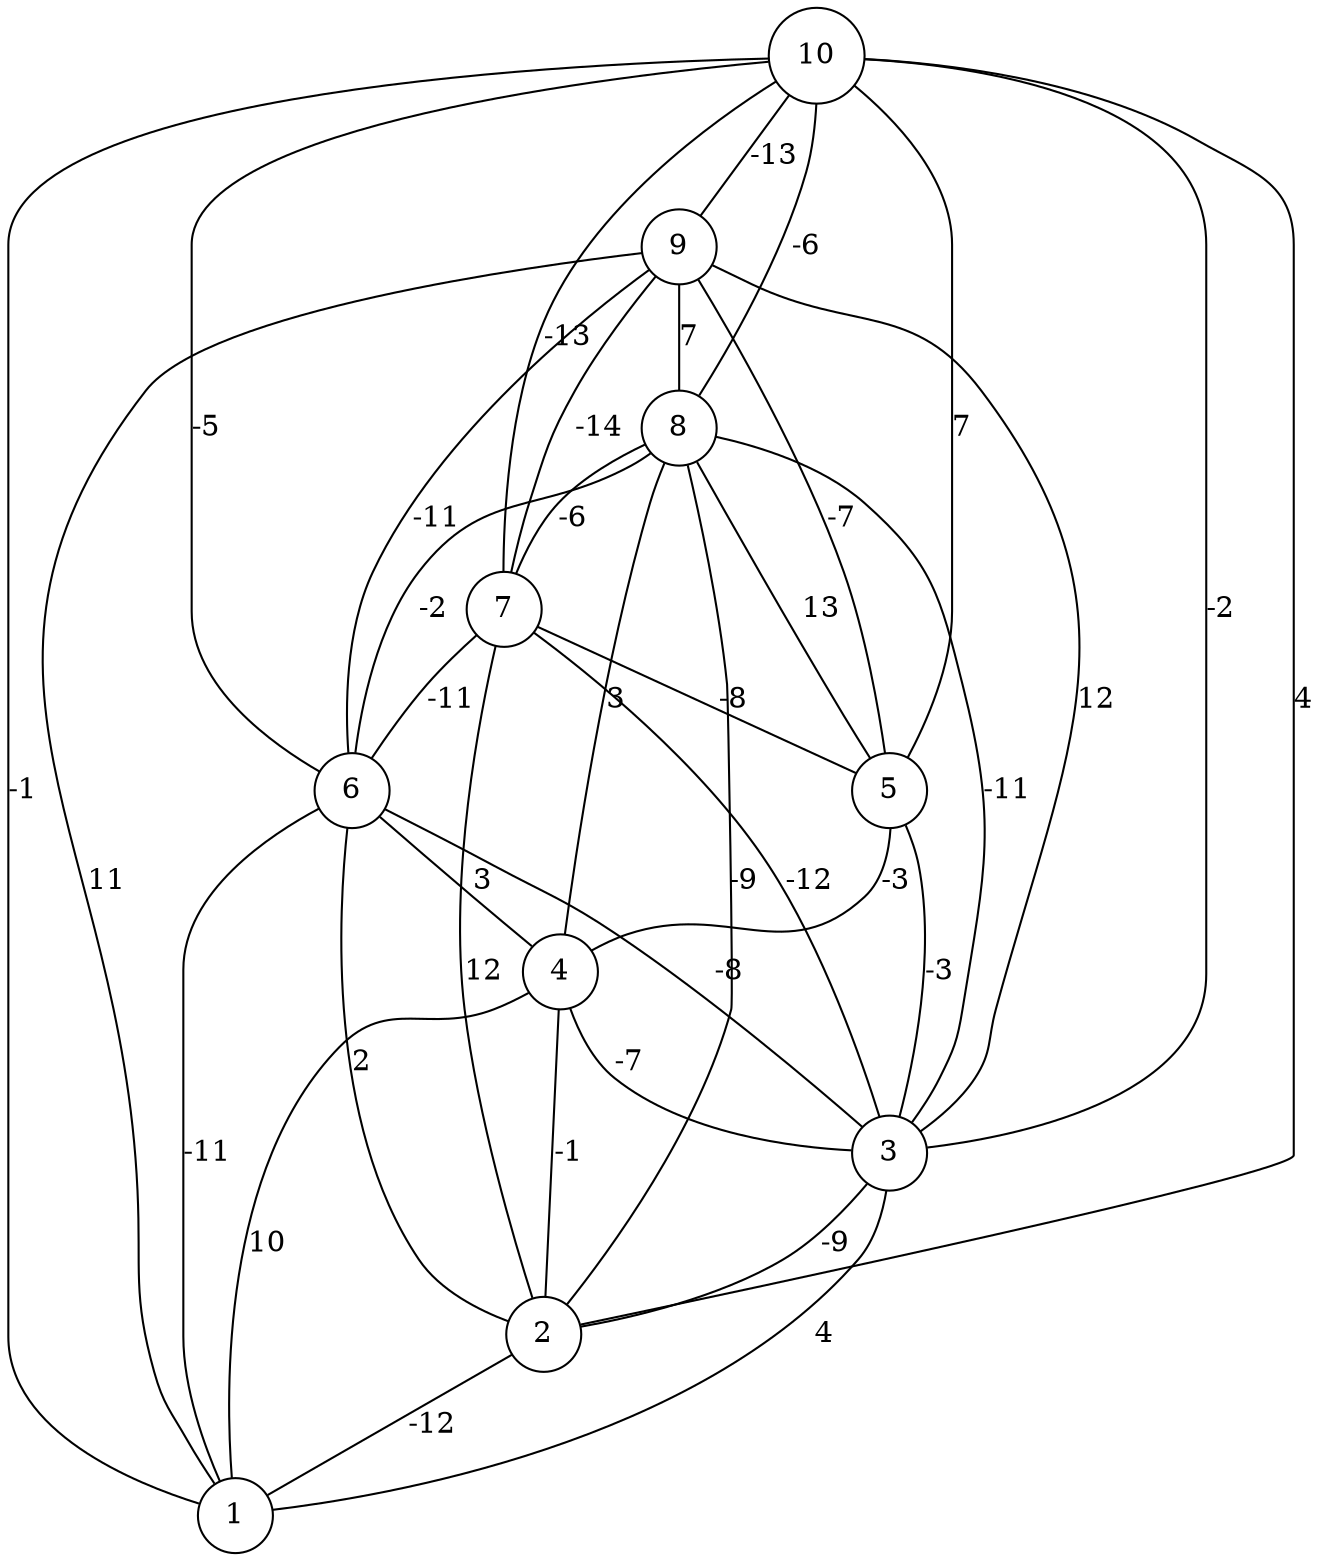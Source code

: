 graph { 
	 fontname="Helvetica,Arial,sans-serif" 
	 node [shape = circle]; 
	 10 -- 1 [label = "-1"];
	 10 -- 2 [label = "4"];
	 10 -- 3 [label = "-2"];
	 10 -- 5 [label = "7"];
	 10 -- 6 [label = "-5"];
	 10 -- 7 [label = "-13"];
	 10 -- 8 [label = "-6"];
	 10 -- 9 [label = "-13"];
	 9 -- 1 [label = "11"];
	 9 -- 3 [label = "12"];
	 9 -- 5 [label = "-7"];
	 9 -- 6 [label = "-11"];
	 9 -- 7 [label = "-14"];
	 9 -- 8 [label = "7"];
	 8 -- 2 [label = "-9"];
	 8 -- 3 [label = "-11"];
	 8 -- 4 [label = "3"];
	 8 -- 5 [label = "13"];
	 8 -- 6 [label = "-2"];
	 8 -- 7 [label = "-6"];
	 7 -- 2 [label = "12"];
	 7 -- 3 [label = "-12"];
	 7 -- 5 [label = "-8"];
	 7 -- 6 [label = "-11"];
	 6 -- 1 [label = "-11"];
	 6 -- 2 [label = "2"];
	 6 -- 3 [label = "-8"];
	 6 -- 4 [label = "3"];
	 5 -- 3 [label = "-3"];
	 5 -- 4 [label = "-3"];
	 4 -- 1 [label = "10"];
	 4 -- 2 [label = "-1"];
	 4 -- 3 [label = "-7"];
	 3 -- 1 [label = "4"];
	 3 -- 2 [label = "-9"];
	 2 -- 1 [label = "-12"];
	 1;
	 2;
	 3;
	 4;
	 5;
	 6;
	 7;
	 8;
	 9;
	 10;
}
